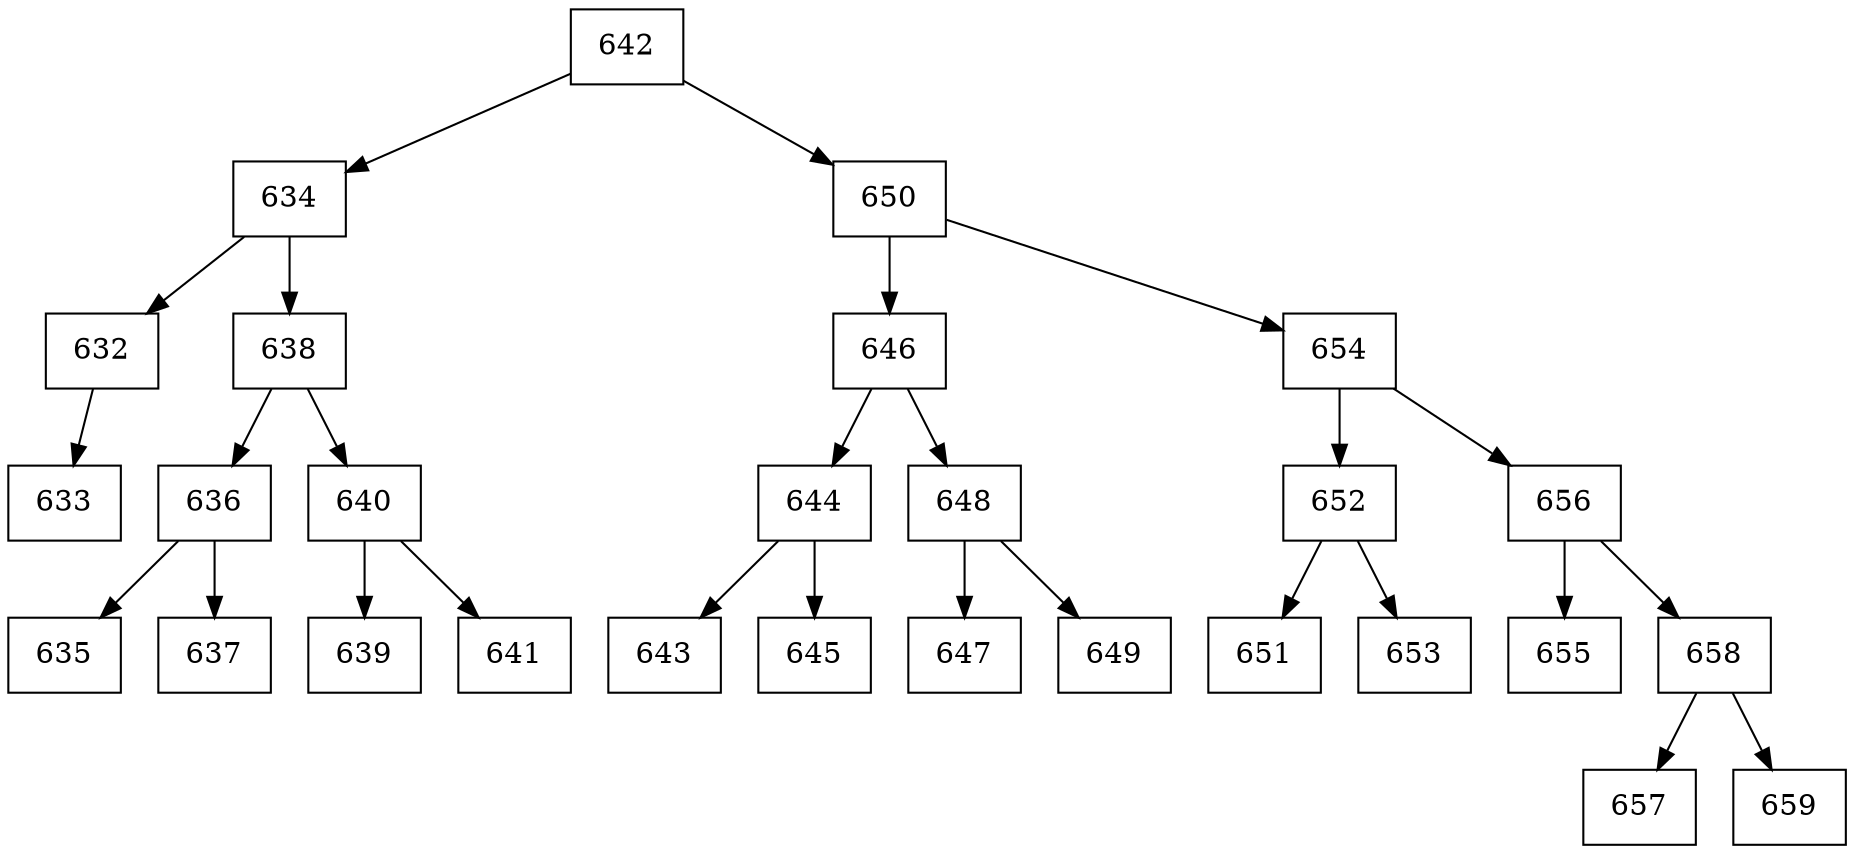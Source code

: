 digraph grafico{
rankdir=UD 
node[shape=box] 
concentrate=true 
nodo642[ shape=record, label ="642"];
nodo634[ shape=record, label ="634"];
nodo632[ shape=record, label ="632"];
nodo633[ shape=record, label ="633"];
nodo632->nodo633
nodo634->nodo632
nodo638[ shape=record, label ="638"];
nodo636[ shape=record, label ="636"];
nodo635[ shape=record, label ="635"];
nodo636->nodo635
nodo637[ shape=record, label ="637"];
nodo636->nodo637
nodo638->nodo636
nodo640[ shape=record, label ="640"];
nodo639[ shape=record, label ="639"];
nodo640->nodo639
nodo641[ shape=record, label ="641"];
nodo640->nodo641
nodo638->nodo640
nodo634->nodo638
nodo642->nodo634
nodo650[ shape=record, label ="650"];
nodo646[ shape=record, label ="646"];
nodo644[ shape=record, label ="644"];
nodo643[ shape=record, label ="643"];
nodo644->nodo643
nodo645[ shape=record, label ="645"];
nodo644->nodo645
nodo646->nodo644
nodo648[ shape=record, label ="648"];
nodo647[ shape=record, label ="647"];
nodo648->nodo647
nodo649[ shape=record, label ="649"];
nodo648->nodo649
nodo646->nodo648
nodo650->nodo646
nodo654[ shape=record, label ="654"];
nodo652[ shape=record, label ="652"];
nodo651[ shape=record, label ="651"];
nodo652->nodo651
nodo653[ shape=record, label ="653"];
nodo652->nodo653
nodo654->nodo652
nodo656[ shape=record, label ="656"];
nodo655[ shape=record, label ="655"];
nodo656->nodo655
nodo658[ shape=record, label ="658"];
nodo657[ shape=record, label ="657"];
nodo658->nodo657
nodo659[ shape=record, label ="659"];
nodo658->nodo659
nodo656->nodo658
nodo654->nodo656
nodo650->nodo654
nodo642->nodo650
}